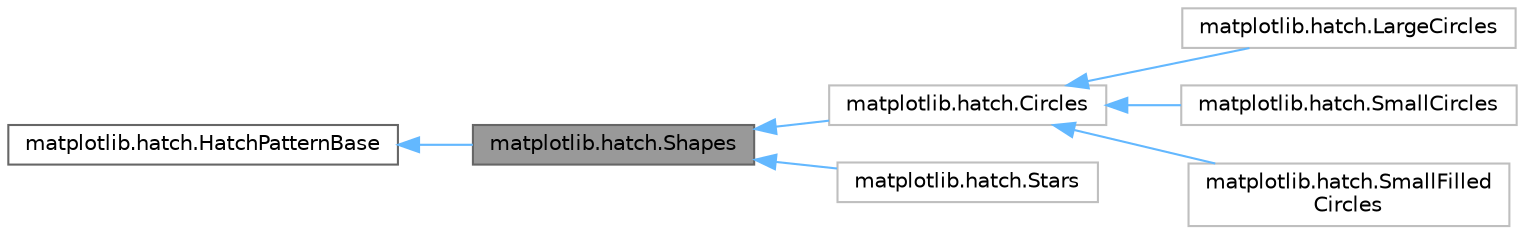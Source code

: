 digraph "matplotlib.hatch.Shapes"
{
 // LATEX_PDF_SIZE
  bgcolor="transparent";
  edge [fontname=Helvetica,fontsize=10,labelfontname=Helvetica,labelfontsize=10];
  node [fontname=Helvetica,fontsize=10,shape=box,height=0.2,width=0.4];
  rankdir="LR";
  Node1 [id="Node000001",label="matplotlib.hatch.Shapes",height=0.2,width=0.4,color="gray40", fillcolor="grey60", style="filled", fontcolor="black",tooltip=" "];
  Node2 -> Node1 [id="edge1_Node000001_Node000002",dir="back",color="steelblue1",style="solid",tooltip=" "];
  Node2 [id="Node000002",label="matplotlib.hatch.HatchPatternBase",height=0.2,width=0.4,color="gray40", fillcolor="white", style="filled",URL="$d1/dac/classmatplotlib_1_1hatch_1_1HatchPatternBase.html",tooltip=" "];
  Node1 -> Node3 [id="edge2_Node000001_Node000003",dir="back",color="steelblue1",style="solid",tooltip=" "];
  Node3 [id="Node000003",label="matplotlib.hatch.Circles",height=0.2,width=0.4,color="grey75", fillcolor="white", style="filled",URL="$d2/d74/classmatplotlib_1_1hatch_1_1Circles.html",tooltip=" "];
  Node3 -> Node4 [id="edge3_Node000003_Node000004",dir="back",color="steelblue1",style="solid",tooltip=" "];
  Node4 [id="Node000004",label="matplotlib.hatch.LargeCircles",height=0.2,width=0.4,color="grey75", fillcolor="white", style="filled",URL="$d7/d3c/classmatplotlib_1_1hatch_1_1LargeCircles.html",tooltip=" "];
  Node3 -> Node5 [id="edge4_Node000003_Node000005",dir="back",color="steelblue1",style="solid",tooltip=" "];
  Node5 [id="Node000005",label="matplotlib.hatch.SmallCircles",height=0.2,width=0.4,color="grey75", fillcolor="white", style="filled",URL="$d8/dad/classmatplotlib_1_1hatch_1_1SmallCircles.html",tooltip=" "];
  Node3 -> Node6 [id="edge5_Node000003_Node000006",dir="back",color="steelblue1",style="solid",tooltip=" "];
  Node6 [id="Node000006",label="matplotlib.hatch.SmallFilled\lCircles",height=0.2,width=0.4,color="grey75", fillcolor="white", style="filled",URL="$db/d2f/classmatplotlib_1_1hatch_1_1SmallFilledCircles.html",tooltip=" "];
  Node1 -> Node7 [id="edge6_Node000001_Node000007",dir="back",color="steelblue1",style="solid",tooltip=" "];
  Node7 [id="Node000007",label="matplotlib.hatch.Stars",height=0.2,width=0.4,color="grey75", fillcolor="white", style="filled",URL="$d8/dfa/classmatplotlib_1_1hatch_1_1Stars.html",tooltip=" "];
}

